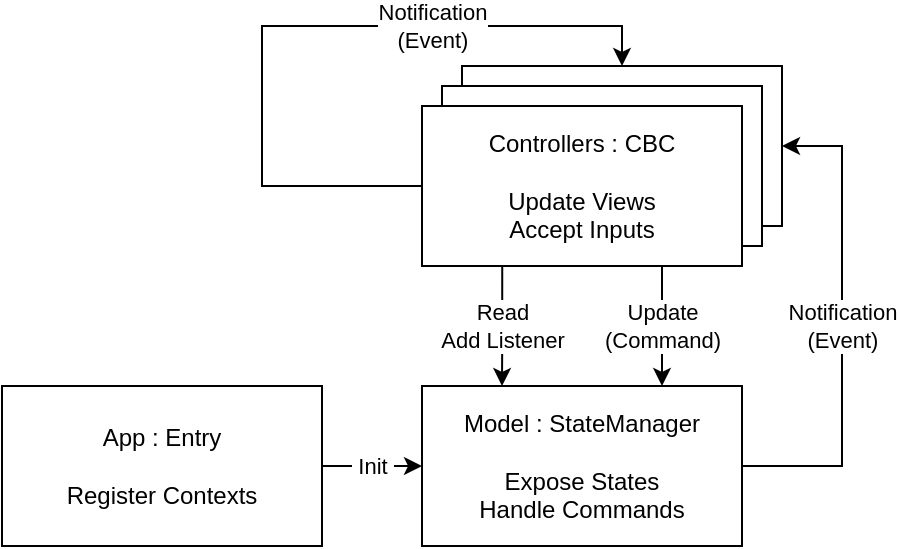 <mxfile version="24.2.5" type="device">
  <diagram id="Ht1M8jgEwFfnCIfOTk4-" name="Page-1">
    <mxGraphModel dx="588" dy="593" grid="1" gridSize="10" guides="1" tooltips="1" connect="1" arrows="1" fold="1" page="0" pageScale="1" pageWidth="827" pageHeight="1169" math="0" shadow="0">
      <root>
        <mxCell id="0" />
        <mxCell id="1" parent="0" />
        <mxCell id="0SKBkDAov2P__DOtF0w_-17" value="Controllers : CBC&lt;div&gt;&lt;br&gt;&lt;/div&gt;&lt;div&gt;Update Views&lt;/div&gt;&lt;div&gt;Accept Inputs&lt;/div&gt;" style="rounded=0;whiteSpace=wrap;html=1;" vertex="1" parent="1">
          <mxGeometry x="780" y="160" width="160" height="80" as="geometry" />
        </mxCell>
        <mxCell id="0SKBkDAov2P__DOtF0w_-16" value="Controllers : CBC&lt;div&gt;&lt;br&gt;&lt;/div&gt;&lt;div&gt;Update Views&lt;/div&gt;&lt;div&gt;Accept Inputs&lt;/div&gt;" style="rounded=0;whiteSpace=wrap;html=1;" vertex="1" parent="1">
          <mxGeometry x="770" y="170" width="160" height="80" as="geometry" />
        </mxCell>
        <mxCell id="0SKBkDAov2P__DOtF0w_-15" value="&amp;nbsp;Init&amp;nbsp;" style="edgeStyle=orthogonalEdgeStyle;rounded=0;orthogonalLoop=1;jettySize=auto;html=1;" edge="1" parent="1" source="0SKBkDAov2P__DOtF0w_-1" target="0SKBkDAov2P__DOtF0w_-3">
          <mxGeometry relative="1" as="geometry" />
        </mxCell>
        <mxCell id="0SKBkDAov2P__DOtF0w_-1" value="App : Entry&lt;div&gt;&lt;br&gt;&lt;/div&gt;&lt;div&gt;Register Contexts&lt;/div&gt;" style="rounded=0;whiteSpace=wrap;html=1;" vertex="1" parent="1">
          <mxGeometry x="550" y="320" width="160" height="80" as="geometry" />
        </mxCell>
        <mxCell id="0SKBkDAov2P__DOtF0w_-14" value="Notification&lt;div&gt;(Event)&lt;/div&gt;" style="edgeStyle=orthogonalEdgeStyle;rounded=0;orthogonalLoop=1;jettySize=auto;html=1;entryX=0.5;entryY=0;entryDx=0;entryDy=0;" edge="1" parent="1" source="0SKBkDAov2P__DOtF0w_-2" target="0SKBkDAov2P__DOtF0w_-17">
          <mxGeometry x="0.357" relative="1" as="geometry">
            <mxPoint x="840" y="140" as="targetPoint" />
            <Array as="points">
              <mxPoint x="680" y="220" />
              <mxPoint x="680" y="140" />
              <mxPoint x="860" y="140" />
            </Array>
            <mxPoint as="offset" />
          </mxGeometry>
        </mxCell>
        <mxCell id="0SKBkDAov2P__DOtF0w_-2" value="Controllers : CBC&lt;div&gt;&lt;br&gt;&lt;/div&gt;&lt;div&gt;Update Views&lt;/div&gt;&lt;div&gt;Accept Inputs&lt;/div&gt;" style="rounded=0;whiteSpace=wrap;html=1;" vertex="1" parent="1">
          <mxGeometry x="760" y="180" width="160" height="80" as="geometry" />
        </mxCell>
        <mxCell id="0SKBkDAov2P__DOtF0w_-3" value="Model : StateManager&lt;div&gt;&lt;br&gt;&lt;/div&gt;&lt;div&gt;Expose States&lt;/div&gt;&lt;div&gt;Handle Commands&lt;/div&gt;" style="rounded=0;whiteSpace=wrap;html=1;" vertex="1" parent="1">
          <mxGeometry x="760" y="320" width="160" height="80" as="geometry" />
        </mxCell>
        <mxCell id="0SKBkDAov2P__DOtF0w_-4" value="Read&lt;div&gt;Add Listener&lt;/div&gt;" style="edgeStyle=orthogonalEdgeStyle;rounded=0;orthogonalLoop=1;jettySize=auto;html=1;" edge="1" parent="1">
          <mxGeometry relative="1" as="geometry">
            <mxPoint x="800.12" y="260" as="sourcePoint" />
            <mxPoint x="800" y="320" as="targetPoint" />
            <Array as="points">
              <mxPoint x="800" y="300" />
              <mxPoint x="800" y="300" />
            </Array>
          </mxGeometry>
        </mxCell>
        <mxCell id="0SKBkDAov2P__DOtF0w_-5" value="Notification&lt;div&gt;(Event)&lt;/div&gt;" style="edgeStyle=orthogonalEdgeStyle;rounded=0;orthogonalLoop=1;jettySize=auto;html=1;exitX=1;exitY=0.5;exitDx=0;exitDy=0;entryX=1;entryY=0.5;entryDx=0;entryDy=0;" edge="1" parent="1" source="0SKBkDAov2P__DOtF0w_-3" target="0SKBkDAov2P__DOtF0w_-17">
          <mxGeometry relative="1" as="geometry">
            <mxPoint x="880" y="320" as="sourcePoint" />
            <mxPoint x="880" y="280" as="targetPoint" />
            <Array as="points">
              <mxPoint x="970" y="360" />
              <mxPoint x="970" y="200" />
            </Array>
          </mxGeometry>
        </mxCell>
        <mxCell id="0SKBkDAov2P__DOtF0w_-6" value="Update&lt;div&gt;(Command)&lt;/div&gt;" style="edgeStyle=orthogonalEdgeStyle;rounded=0;orthogonalLoop=1;jettySize=auto;html=1;" edge="1" parent="1">
          <mxGeometry relative="1" as="geometry">
            <mxPoint x="880" y="260" as="sourcePoint" />
            <mxPoint x="880" y="320" as="targetPoint" />
            <Array as="points">
              <mxPoint x="880.25" y="301" />
            </Array>
          </mxGeometry>
        </mxCell>
      </root>
    </mxGraphModel>
  </diagram>
</mxfile>
